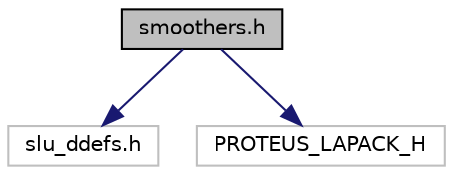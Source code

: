 digraph "smoothers.h"
{
 // LATEX_PDF_SIZE
  edge [fontname="Helvetica",fontsize="10",labelfontname="Helvetica",labelfontsize="10"];
  node [fontname="Helvetica",fontsize="10",shape=record];
  Node1 [label="smoothers.h",height=0.2,width=0.4,color="black", fillcolor="grey75", style="filled", fontcolor="black",tooltip="C implementations of multilevel smoother algorithms."];
  Node1 -> Node2 [color="midnightblue",fontsize="10",style="solid",fontname="Helvetica"];
  Node2 [label="slu_ddefs.h",height=0.2,width=0.4,color="grey75", fillcolor="white", style="filled",tooltip=" "];
  Node1 -> Node3 [color="midnightblue",fontsize="10",style="solid",fontname="Helvetica"];
  Node3 [label="PROTEUS_LAPACK_H",height=0.2,width=0.4,color="grey75", fillcolor="white", style="filled",tooltip=" "];
}
